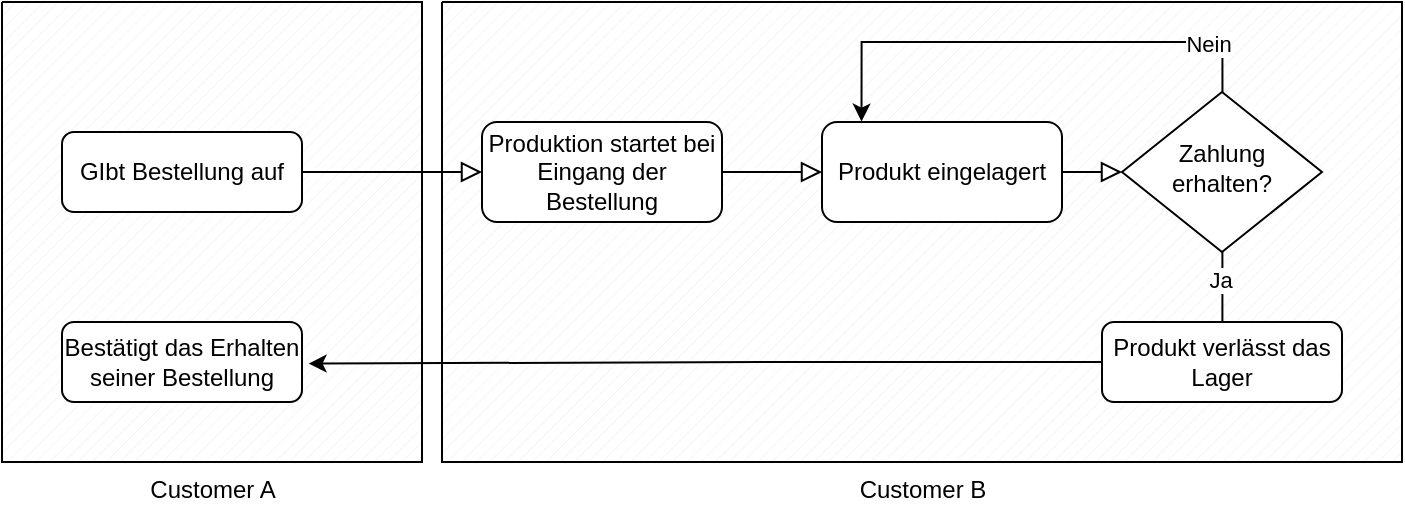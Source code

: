 <mxfile version="25.0.3">
  <diagram id="C5RBs43oDa-KdzZeNtuy" name="Page-1">
    <mxGraphModel dx="1000" dy="522" grid="1" gridSize="10" guides="1" tooltips="1" connect="1" arrows="1" fold="1" page="1" pageScale="1" pageWidth="827" pageHeight="1169" math="0" shadow="0">
      <root>
        <mxCell id="WIyWlLk6GJQsqaUBKTNV-0" />
        <mxCell id="WIyWlLk6GJQsqaUBKTNV-1" parent="WIyWlLk6GJQsqaUBKTNV-0" />
        <mxCell id="MR0TXyg04zWiqgAxsmCO-3" value="Customer B" style="verticalLabelPosition=bottom;verticalAlign=top;html=1;shape=mxgraph.basic.patternFillRect;fillStyle=diag;step=5;fillStrokeWidth=0.2;fillStrokeColor=#dddddd;" vertex="1" parent="WIyWlLk6GJQsqaUBKTNV-1">
          <mxGeometry x="240" y="40" width="480" height="230" as="geometry" />
        </mxCell>
        <mxCell id="MR0TXyg04zWiqgAxsmCO-2" value="Customer A" style="verticalLabelPosition=bottom;verticalAlign=top;html=1;shape=mxgraph.basic.patternFillRect;fillStyle=diag;step=5;fillStrokeWidth=0.2;fillStrokeColor=#dddddd;" vertex="1" parent="WIyWlLk6GJQsqaUBKTNV-1">
          <mxGeometry x="20" y="40" width="210" height="230" as="geometry" />
        </mxCell>
        <mxCell id="WIyWlLk6GJQsqaUBKTNV-2" value="" style="rounded=0;html=1;jettySize=auto;orthogonalLoop=1;fontSize=11;endArrow=block;endFill=0;endSize=8;strokeWidth=1;shadow=0;labelBackgroundColor=none;edgeStyle=orthogonalEdgeStyle;" parent="WIyWlLk6GJQsqaUBKTNV-1" source="WIyWlLk6GJQsqaUBKTNV-7" target="WIyWlLk6GJQsqaUBKTNV-6" edge="1">
          <mxGeometry relative="1" as="geometry" />
        </mxCell>
        <mxCell id="WIyWlLk6GJQsqaUBKTNV-3" value="GIbt Bestellung auf" style="rounded=1;whiteSpace=wrap;html=1;fontSize=12;glass=0;strokeWidth=1;shadow=0;" parent="WIyWlLk6GJQsqaUBKTNV-1" vertex="1">
          <mxGeometry x="50" y="105" width="120" height="40" as="geometry" />
        </mxCell>
        <mxCell id="MR0TXyg04zWiqgAxsmCO-15" style="edgeStyle=orthogonalEdgeStyle;rounded=0;orthogonalLoop=1;jettySize=auto;html=1;exitX=0.813;exitY=0.219;exitDx=0;exitDy=0;exitPerimeter=0;entryX=0.437;entryY=0.26;entryDx=0;entryDy=0;entryPerimeter=0;" edge="1" parent="WIyWlLk6GJQsqaUBKTNV-1" source="MR0TXyg04zWiqgAxsmCO-3" target="MR0TXyg04zWiqgAxsmCO-3">
          <mxGeometry relative="1" as="geometry">
            <mxPoint x="680" as="targetPoint" />
            <Array as="points">
              <mxPoint x="630" y="60" />
              <mxPoint x="450" y="60" />
            </Array>
          </mxGeometry>
        </mxCell>
        <mxCell id="MR0TXyg04zWiqgAxsmCO-16" value="&lt;div&gt;Nein&lt;/div&gt;" style="edgeLabel;html=1;align=center;verticalAlign=middle;resizable=0;points=[];" vertex="1" connectable="0" parent="MR0TXyg04zWiqgAxsmCO-15">
          <mxGeometry x="-0.702" y="1" relative="1" as="geometry">
            <mxPoint as="offset" />
          </mxGeometry>
        </mxCell>
        <mxCell id="WIyWlLk6GJQsqaUBKTNV-6" value="Zahlung erhalten?" style="rhombus;whiteSpace=wrap;html=1;shadow=0;fontFamily=Helvetica;fontSize=12;align=center;strokeWidth=1;spacing=6;spacingTop=-4;" parent="WIyWlLk6GJQsqaUBKTNV-1" vertex="1">
          <mxGeometry x="580" y="85" width="100" height="80" as="geometry" />
        </mxCell>
        <mxCell id="WIyWlLk6GJQsqaUBKTNV-11" value="Bestätigt das Erhalten seiner Bestellung" style="rounded=1;whiteSpace=wrap;html=1;fontSize=12;glass=0;strokeWidth=1;shadow=0;" parent="WIyWlLk6GJQsqaUBKTNV-1" vertex="1">
          <mxGeometry x="50" y="200" width="120" height="40" as="geometry" />
        </mxCell>
        <mxCell id="MR0TXyg04zWiqgAxsmCO-4" value="" style="rounded=0;html=1;jettySize=auto;orthogonalLoop=1;fontSize=11;endArrow=block;endFill=0;endSize=8;strokeWidth=1;shadow=0;labelBackgroundColor=none;edgeStyle=orthogonalEdgeStyle;" edge="1" parent="WIyWlLk6GJQsqaUBKTNV-1" source="MR0TXyg04zWiqgAxsmCO-5" target="WIyWlLk6GJQsqaUBKTNV-7">
          <mxGeometry relative="1" as="geometry">
            <mxPoint x="170" y="120" as="sourcePoint" />
            <mxPoint x="450" y="120" as="targetPoint" />
          </mxGeometry>
        </mxCell>
        <mxCell id="WIyWlLk6GJQsqaUBKTNV-7" value="Produkt eingelagert" style="rounded=1;whiteSpace=wrap;html=1;fontSize=12;glass=0;strokeWidth=1;shadow=0;" parent="WIyWlLk6GJQsqaUBKTNV-1" vertex="1">
          <mxGeometry x="430" y="100" width="120" height="50" as="geometry" />
        </mxCell>
        <mxCell id="MR0TXyg04zWiqgAxsmCO-6" value="" style="rounded=0;html=1;jettySize=auto;orthogonalLoop=1;fontSize=11;endArrow=block;endFill=0;endSize=8;strokeWidth=1;shadow=0;labelBackgroundColor=none;edgeStyle=orthogonalEdgeStyle;" edge="1" parent="WIyWlLk6GJQsqaUBKTNV-1" source="WIyWlLk6GJQsqaUBKTNV-3" target="MR0TXyg04zWiqgAxsmCO-5">
          <mxGeometry relative="1" as="geometry">
            <mxPoint x="170" y="120" as="sourcePoint" />
            <mxPoint x="430" y="125" as="targetPoint" />
            <Array as="points">
              <mxPoint x="190" y="125" />
              <mxPoint x="190" y="125" />
            </Array>
          </mxGeometry>
        </mxCell>
        <mxCell id="MR0TXyg04zWiqgAxsmCO-5" value="Produktion startet bei Eingang der Bestellung" style="rounded=1;whiteSpace=wrap;html=1;fontSize=12;glass=0;strokeWidth=1;shadow=0;" vertex="1" parent="WIyWlLk6GJQsqaUBKTNV-1">
          <mxGeometry x="260" y="100" width="120" height="50" as="geometry" />
        </mxCell>
        <mxCell id="MR0TXyg04zWiqgAxsmCO-12" value="m" style="edgeStyle=orthogonalEdgeStyle;rounded=0;orthogonalLoop=1;jettySize=auto;html=1;entryX=0.502;entryY=0.527;entryDx=0;entryDy=0;entryPerimeter=0;" edge="1" parent="WIyWlLk6GJQsqaUBKTNV-1" source="WIyWlLk6GJQsqaUBKTNV-6" target="MR0TXyg04zWiqgAxsmCO-7">
          <mxGeometry relative="1" as="geometry">
            <mxPoint x="630" y="165" as="sourcePoint" />
            <mxPoint x="521" y="240" as="targetPoint" />
            <Array as="points">
              <mxPoint x="630" y="240" />
            </Array>
          </mxGeometry>
        </mxCell>
        <mxCell id="MR0TXyg04zWiqgAxsmCO-14" value="Ja" style="edgeLabel;html=1;align=center;verticalAlign=middle;resizable=0;points=[];" vertex="1" connectable="0" parent="MR0TXyg04zWiqgAxsmCO-12">
          <mxGeometry x="-0.706" y="-1" relative="1" as="geometry">
            <mxPoint as="offset" />
          </mxGeometry>
        </mxCell>
        <mxCell id="MR0TXyg04zWiqgAxsmCO-7" value="Produkt verlässt das Lager" style="rounded=1;whiteSpace=wrap;html=1;fontSize=12;glass=0;strokeWidth=1;shadow=0;" vertex="1" parent="WIyWlLk6GJQsqaUBKTNV-1">
          <mxGeometry x="570" y="200" width="120" height="40" as="geometry" />
        </mxCell>
        <mxCell id="MR0TXyg04zWiqgAxsmCO-13" style="edgeStyle=orthogonalEdgeStyle;rounded=0;orthogonalLoop=1;jettySize=auto;html=1;entryX=0.73;entryY=0.786;entryDx=0;entryDy=0;entryPerimeter=0;" edge="1" parent="WIyWlLk6GJQsqaUBKTNV-1" source="MR0TXyg04zWiqgAxsmCO-7" target="MR0TXyg04zWiqgAxsmCO-2">
          <mxGeometry relative="1" as="geometry" />
        </mxCell>
      </root>
    </mxGraphModel>
  </diagram>
</mxfile>
